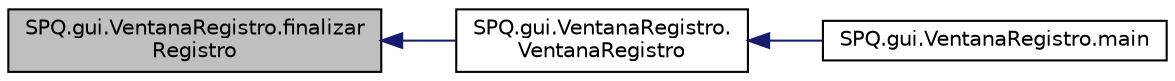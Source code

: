 digraph "SPQ.gui.VentanaRegistro.finalizarRegistro"
{
  edge [fontname="Helvetica",fontsize="10",labelfontname="Helvetica",labelfontsize="10"];
  node [fontname="Helvetica",fontsize="10",shape=record];
  rankdir="LR";
  Node25 [label="SPQ.gui.VentanaRegistro.finalizar\lRegistro",height=0.2,width=0.4,color="black", fillcolor="grey75", style="filled", fontcolor="black"];
  Node25 -> Node26 [dir="back",color="midnightblue",fontsize="10",style="solid",fontname="Helvetica"];
  Node26 [label="SPQ.gui.VentanaRegistro.\lVentanaRegistro",height=0.2,width=0.4,color="black", fillcolor="white", style="filled",URL="$class_s_p_q_1_1gui_1_1_ventana_registro.html#a40069db92c94222331b181f23744c14f"];
  Node26 -> Node27 [dir="back",color="midnightblue",fontsize="10",style="solid",fontname="Helvetica"];
  Node27 [label="SPQ.gui.VentanaRegistro.main",height=0.2,width=0.4,color="black", fillcolor="white", style="filled",URL="$class_s_p_q_1_1gui_1_1_ventana_registro.html#a8d80a5efba104ecaefab065592e23a68"];
}
